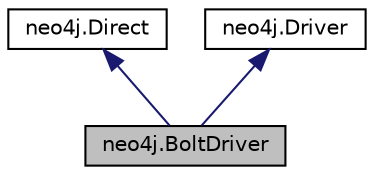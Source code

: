 digraph "neo4j.BoltDriver"
{
 // LATEX_PDF_SIZE
  edge [fontname="Helvetica",fontsize="10",labelfontname="Helvetica",labelfontsize="10"];
  node [fontname="Helvetica",fontsize="10",shape=record];
  Node1 [label="neo4j.BoltDriver",height=0.2,width=0.4,color="black", fillcolor="grey75", style="filled", fontcolor="black",tooltip=" "];
  Node2 -> Node1 [dir="back",color="midnightblue",fontsize="10",style="solid",fontname="Helvetica"];
  Node2 [label="neo4j.Direct",height=0.2,width=0.4,color="black", fillcolor="white", style="filled",URL="$classneo4j_1_1_direct.html",tooltip=" "];
  Node3 -> Node1 [dir="back",color="midnightblue",fontsize="10",style="solid",fontname="Helvetica"];
  Node3 [label="neo4j.Driver",height=0.2,width=0.4,color="black", fillcolor="white", style="filled",URL="$classneo4j_1_1_driver.html",tooltip=" "];
}
